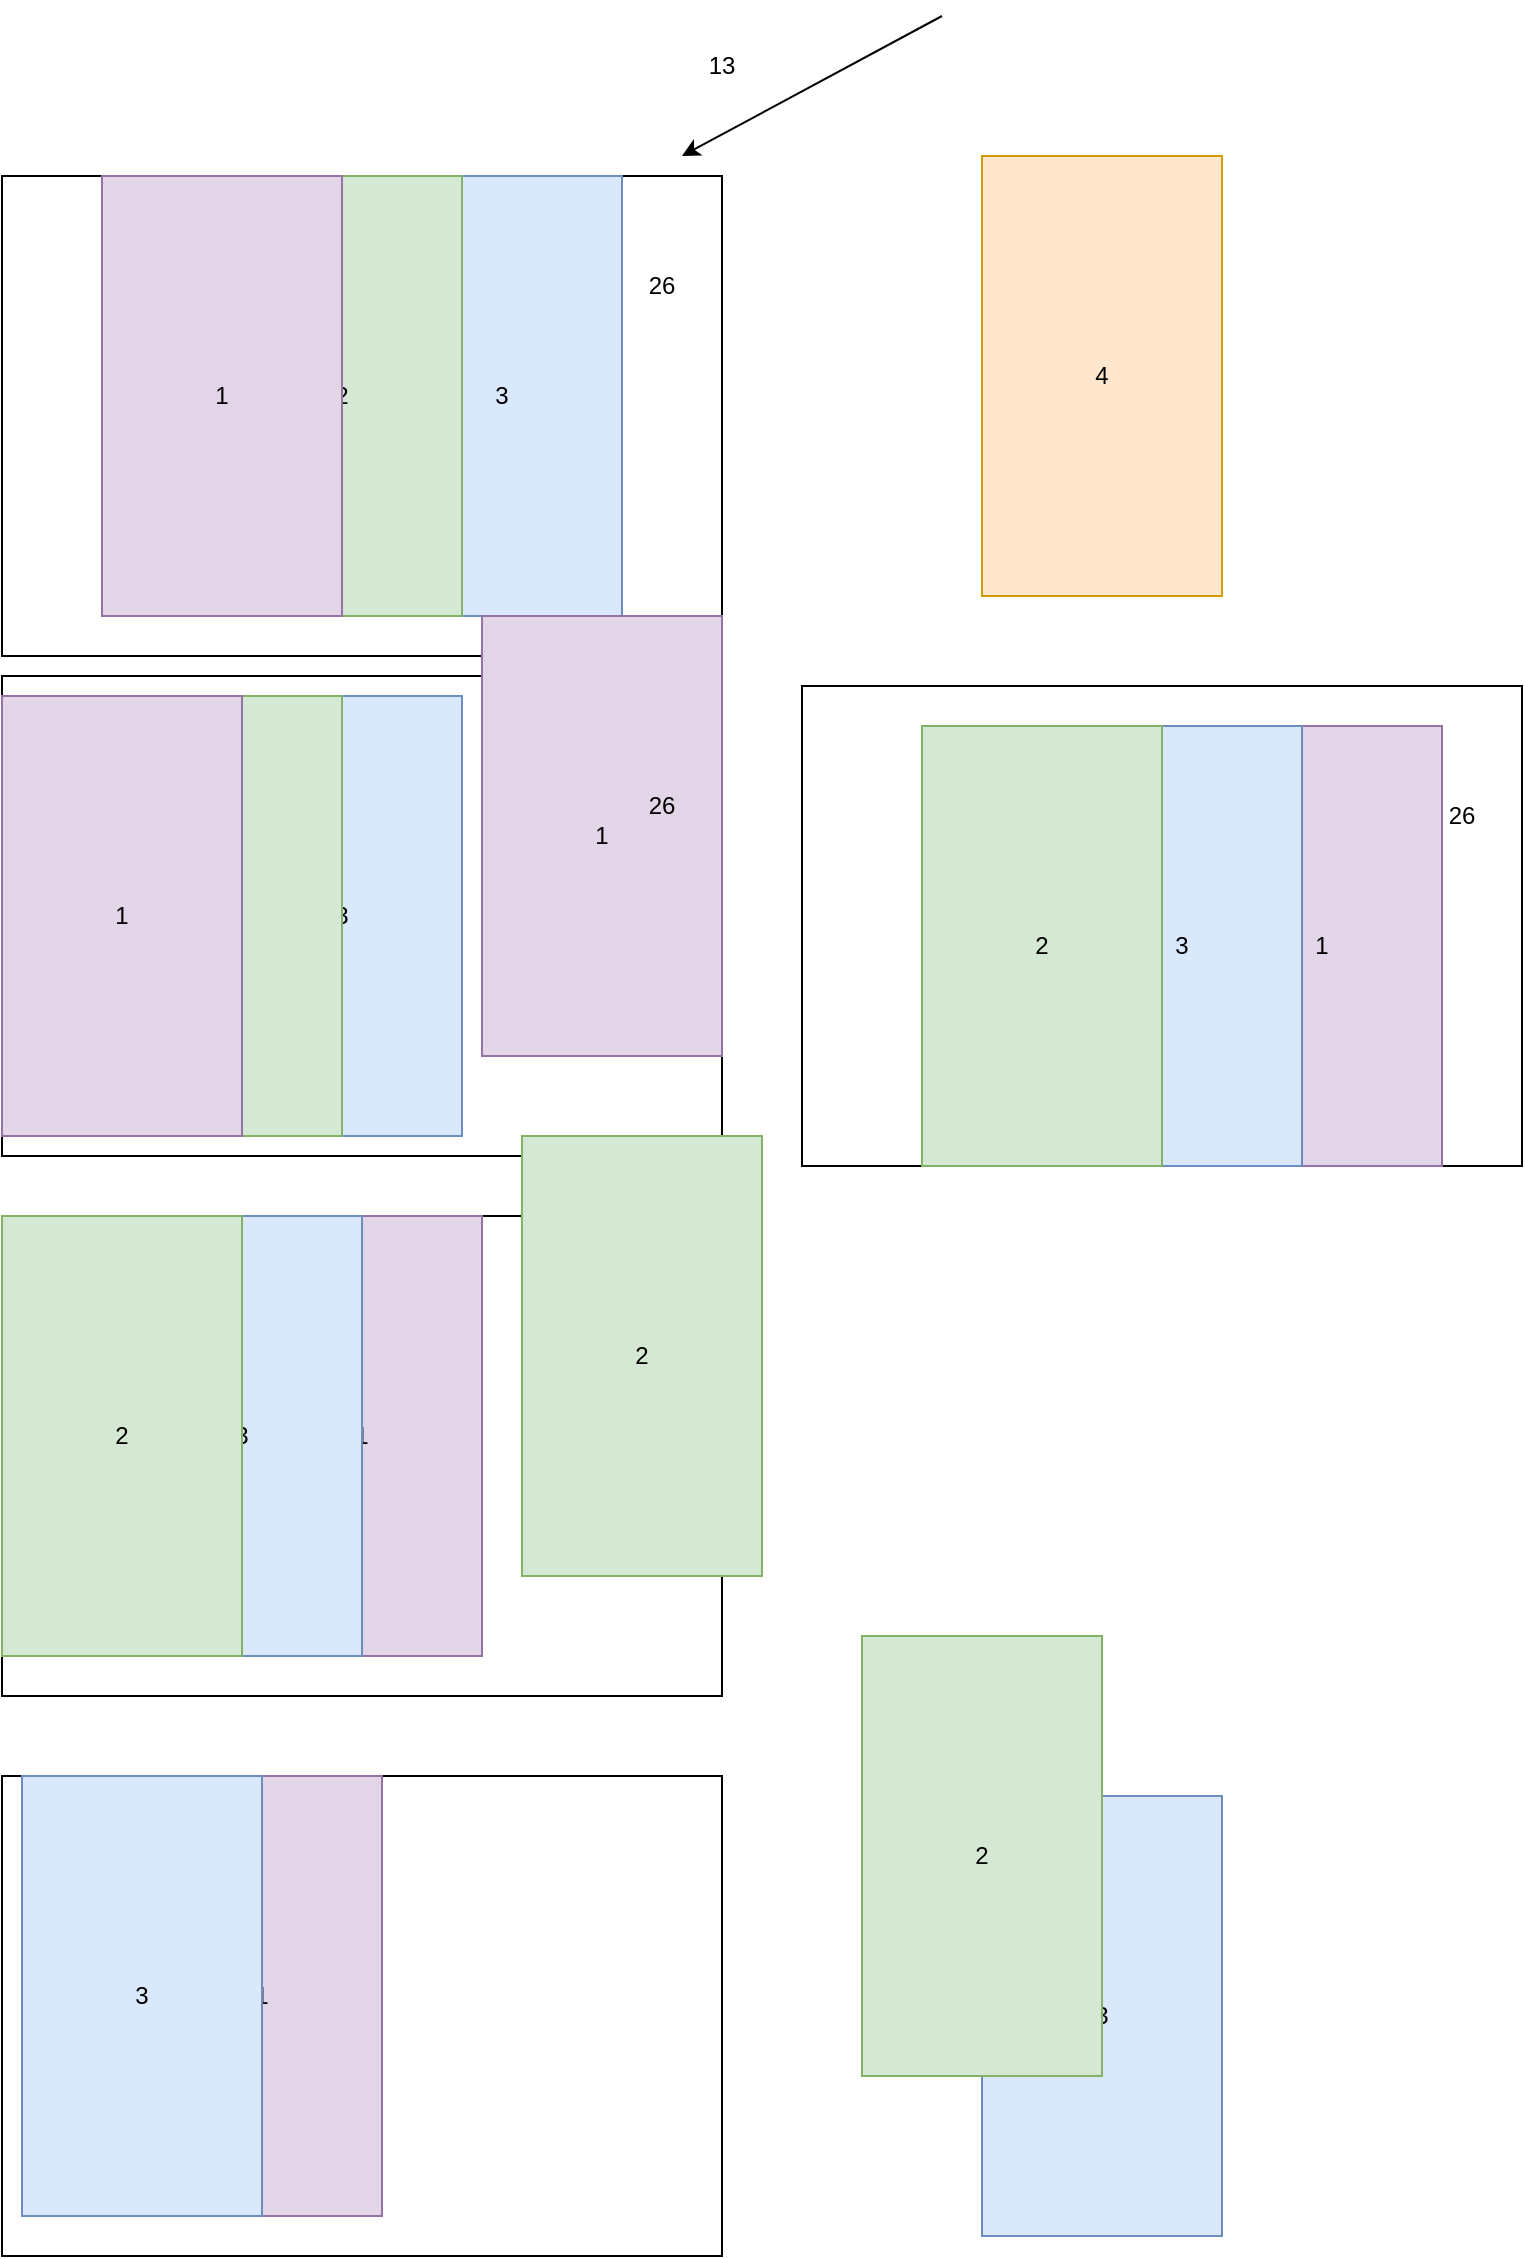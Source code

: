 <mxfile version="24.3.1" type="github">
  <diagram name="第 1 页" id="udKiI64MfUfiLMLDO-VF">
    <mxGraphModel dx="798" dy="496" grid="1" gridSize="10" guides="1" tooltips="1" connect="1" arrows="1" fold="1" page="1" pageScale="1" pageWidth="827" pageHeight="1169" math="0" shadow="0">
      <root>
        <mxCell id="0" />
        <mxCell id="1" parent="0" />
        <mxCell id="J_PHHVH5BMvP7f2F9xQ3-13" value="" style="rounded=0;whiteSpace=wrap;html=1;" vertex="1" parent="1">
          <mxGeometry x="100" y="340" width="360" height="240" as="geometry" />
        </mxCell>
        <mxCell id="J_PHHVH5BMvP7f2F9xQ3-5" value="" style="rounded=0;whiteSpace=wrap;html=1;" vertex="1" parent="1">
          <mxGeometry x="100" y="90" width="360" height="240" as="geometry" />
        </mxCell>
        <mxCell id="J_PHHVH5BMvP7f2F9xQ3-11" value="4" style="rounded=0;whiteSpace=wrap;html=1;fillColor=#ffe6cc;strokeColor=#d79b00;" vertex="1" parent="1">
          <mxGeometry x="590" y="80" width="120" height="220" as="geometry" />
        </mxCell>
        <mxCell id="J_PHHVH5BMvP7f2F9xQ3-2" value="3" style="rounded=0;whiteSpace=wrap;html=1;fillColor=#dae8fc;strokeColor=#6c8ebf;" vertex="1" parent="1">
          <mxGeometry x="290" y="90" width="120" height="220" as="geometry" />
        </mxCell>
        <mxCell id="J_PHHVH5BMvP7f2F9xQ3-3" value="2" style="rounded=0;whiteSpace=wrap;html=1;fillColor=#d5e8d4;strokeColor=#82b366;" vertex="1" parent="1">
          <mxGeometry x="210" y="90" width="120" height="220" as="geometry" />
        </mxCell>
        <mxCell id="J_PHHVH5BMvP7f2F9xQ3-4" value="1" style="rounded=0;whiteSpace=wrap;html=1;fillColor=#e1d5e7;strokeColor=#9673a6;" vertex="1" parent="1">
          <mxGeometry x="150" y="90" width="120" height="220" as="geometry" />
        </mxCell>
        <mxCell id="J_PHHVH5BMvP7f2F9xQ3-7" value="13" style="text;html=1;align=center;verticalAlign=middle;whiteSpace=wrap;rounded=0;" vertex="1" parent="1">
          <mxGeometry x="430" y="20" width="60" height="30" as="geometry" />
        </mxCell>
        <mxCell id="J_PHHVH5BMvP7f2F9xQ3-9" value="" style="endArrow=classic;html=1;rounded=0;" edge="1" parent="1">
          <mxGeometry width="50" height="50" relative="1" as="geometry">
            <mxPoint x="570" y="10" as="sourcePoint" />
            <mxPoint x="440" y="80" as="targetPoint" />
          </mxGeometry>
        </mxCell>
        <mxCell id="J_PHHVH5BMvP7f2F9xQ3-10" value="26" style="text;html=1;align=center;verticalAlign=middle;whiteSpace=wrap;rounded=0;" vertex="1" parent="1">
          <mxGeometry x="400" y="130" width="60" height="30" as="geometry" />
        </mxCell>
        <mxCell id="J_PHHVH5BMvP7f2F9xQ3-12" value="1" style="rounded=0;whiteSpace=wrap;html=1;fillColor=#e1d5e7;strokeColor=#9673a6;" vertex="1" parent="1">
          <mxGeometry x="340" y="310" width="120" height="220" as="geometry" />
        </mxCell>
        <mxCell id="J_PHHVH5BMvP7f2F9xQ3-14" value="3" style="rounded=0;whiteSpace=wrap;html=1;fillColor=#dae8fc;strokeColor=#6c8ebf;" vertex="1" parent="1">
          <mxGeometry x="210" y="350" width="120" height="220" as="geometry" />
        </mxCell>
        <mxCell id="J_PHHVH5BMvP7f2F9xQ3-15" value="2" style="rounded=0;whiteSpace=wrap;html=1;fillColor=#d5e8d4;strokeColor=#82b366;" vertex="1" parent="1">
          <mxGeometry x="150" y="350" width="120" height="220" as="geometry" />
        </mxCell>
        <mxCell id="J_PHHVH5BMvP7f2F9xQ3-16" value="1" style="rounded=0;whiteSpace=wrap;html=1;fillColor=#e1d5e7;strokeColor=#9673a6;" vertex="1" parent="1">
          <mxGeometry x="100" y="350" width="120" height="220" as="geometry" />
        </mxCell>
        <mxCell id="J_PHHVH5BMvP7f2F9xQ3-17" value="26" style="text;html=1;align=center;verticalAlign=middle;whiteSpace=wrap;rounded=0;" vertex="1" parent="1">
          <mxGeometry x="400" y="390" width="60" height="30" as="geometry" />
        </mxCell>
        <mxCell id="J_PHHVH5BMvP7f2F9xQ3-18" value="" style="rounded=0;whiteSpace=wrap;html=1;" vertex="1" parent="1">
          <mxGeometry x="100" y="610" width="360" height="240" as="geometry" />
        </mxCell>
        <mxCell id="J_PHHVH5BMvP7f2F9xQ3-21" value="1" style="rounded=0;whiteSpace=wrap;html=1;fillColor=#e1d5e7;strokeColor=#9673a6;" vertex="1" parent="1">
          <mxGeometry x="220" y="610" width="120" height="220" as="geometry" />
        </mxCell>
        <mxCell id="J_PHHVH5BMvP7f2F9xQ3-19" value="3" style="rounded=0;whiteSpace=wrap;html=1;fillColor=#dae8fc;strokeColor=#6c8ebf;" vertex="1" parent="1">
          <mxGeometry x="160" y="610" width="120" height="220" as="geometry" />
        </mxCell>
        <mxCell id="J_PHHVH5BMvP7f2F9xQ3-20" value="2" style="rounded=0;whiteSpace=wrap;html=1;fillColor=#d5e8d4;strokeColor=#82b366;" vertex="1" parent="1">
          <mxGeometry x="100" y="610" width="120" height="220" as="geometry" />
        </mxCell>
        <mxCell id="J_PHHVH5BMvP7f2F9xQ3-22" value="26" style="text;html=1;align=center;verticalAlign=middle;whiteSpace=wrap;rounded=0;" vertex="1" parent="1">
          <mxGeometry x="400" y="650" width="60" height="30" as="geometry" />
        </mxCell>
        <mxCell id="J_PHHVH5BMvP7f2F9xQ3-28" value="2" style="rounded=0;whiteSpace=wrap;html=1;fillColor=#d5e8d4;strokeColor=#82b366;" vertex="1" parent="1">
          <mxGeometry x="360" y="570" width="120" height="220" as="geometry" />
        </mxCell>
        <mxCell id="J_PHHVH5BMvP7f2F9xQ3-29" value="" style="rounded=0;whiteSpace=wrap;html=1;" vertex="1" parent="1">
          <mxGeometry x="100" y="890" width="360" height="240" as="geometry" />
        </mxCell>
        <mxCell id="J_PHHVH5BMvP7f2F9xQ3-35" value="3" style="rounded=0;whiteSpace=wrap;html=1;fillColor=#dae8fc;strokeColor=#6c8ebf;" vertex="1" parent="1">
          <mxGeometry x="590" y="900" width="120" height="220" as="geometry" />
        </mxCell>
        <mxCell id="J_PHHVH5BMvP7f2F9xQ3-30" value="1" style="rounded=0;whiteSpace=wrap;html=1;fillColor=#e1d5e7;strokeColor=#9673a6;" vertex="1" parent="1">
          <mxGeometry x="170" y="890" width="120" height="220" as="geometry" />
        </mxCell>
        <mxCell id="J_PHHVH5BMvP7f2F9xQ3-31" value="3" style="rounded=0;whiteSpace=wrap;html=1;fillColor=#dae8fc;strokeColor=#6c8ebf;" vertex="1" parent="1">
          <mxGeometry x="110" y="890" width="120" height="220" as="geometry" />
        </mxCell>
        <mxCell id="J_PHHVH5BMvP7f2F9xQ3-32" value="2" style="rounded=0;whiteSpace=wrap;html=1;fillColor=#d5e8d4;strokeColor=#82b366;" vertex="1" parent="1">
          <mxGeometry x="530" y="820" width="120" height="220" as="geometry" />
        </mxCell>
        <mxCell id="J_PHHVH5BMvP7f2F9xQ3-37" value="" style="rounded=0;whiteSpace=wrap;html=1;" vertex="1" parent="1">
          <mxGeometry x="500" y="345" width="360" height="240" as="geometry" />
        </mxCell>
        <mxCell id="J_PHHVH5BMvP7f2F9xQ3-42" value="1" style="rounded=0;whiteSpace=wrap;html=1;fillColor=#e1d5e7;strokeColor=#9673a6;" vertex="1" parent="1">
          <mxGeometry x="700" y="365" width="120" height="220" as="geometry" />
        </mxCell>
        <mxCell id="J_PHHVH5BMvP7f2F9xQ3-38" value="3" style="rounded=0;whiteSpace=wrap;html=1;fillColor=#dae8fc;strokeColor=#6c8ebf;" vertex="1" parent="1">
          <mxGeometry x="630" y="365" width="120" height="220" as="geometry" />
        </mxCell>
        <mxCell id="J_PHHVH5BMvP7f2F9xQ3-39" value="2" style="rounded=0;whiteSpace=wrap;html=1;fillColor=#d5e8d4;strokeColor=#82b366;" vertex="1" parent="1">
          <mxGeometry x="560" y="365" width="120" height="220" as="geometry" />
        </mxCell>
        <mxCell id="J_PHHVH5BMvP7f2F9xQ3-41" value="26" style="text;html=1;align=center;verticalAlign=middle;whiteSpace=wrap;rounded=0;" vertex="1" parent="1">
          <mxGeometry x="800" y="395" width="60" height="30" as="geometry" />
        </mxCell>
      </root>
    </mxGraphModel>
  </diagram>
</mxfile>
